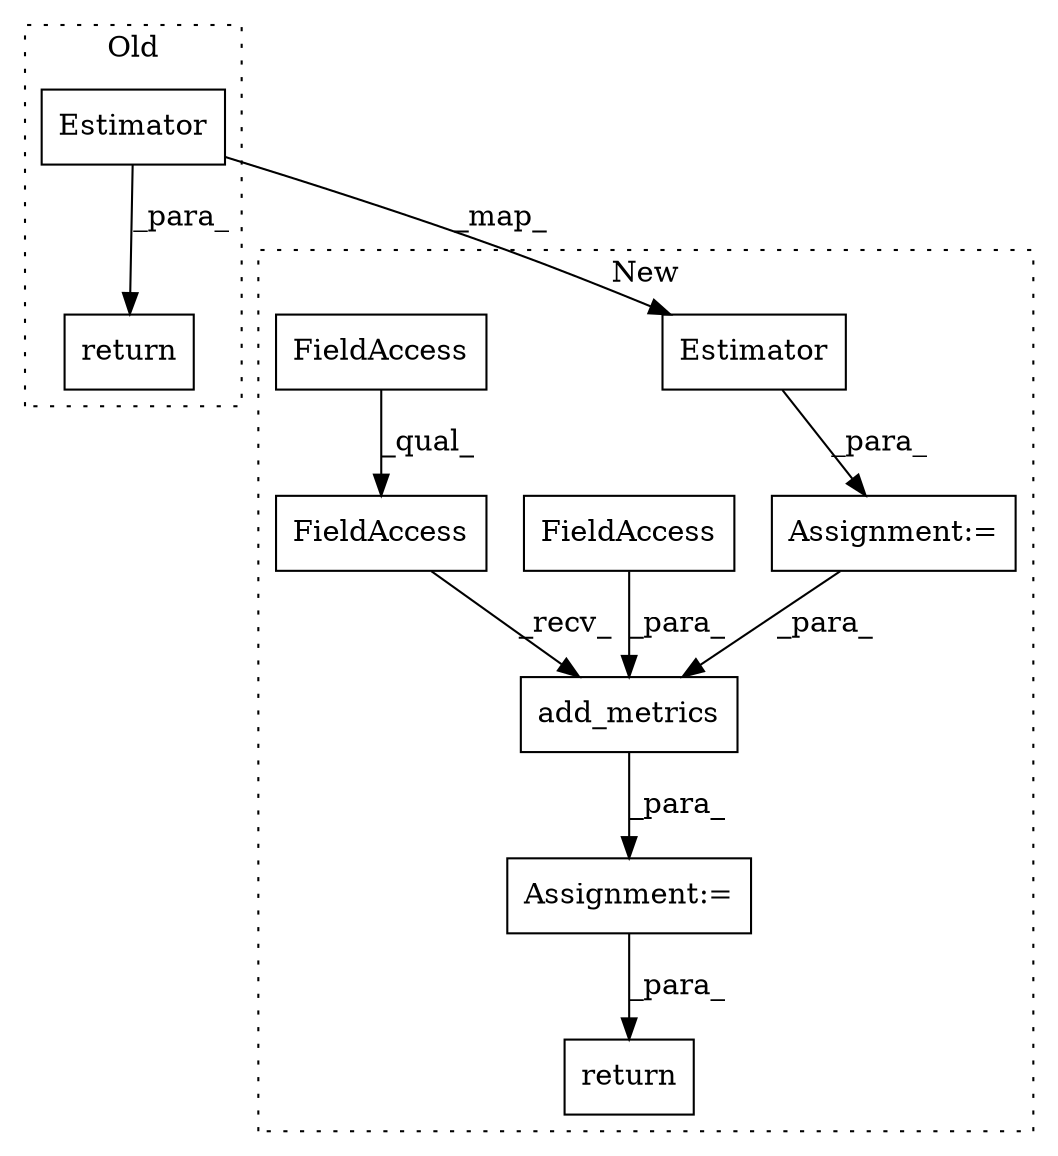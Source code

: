 digraph G {
subgraph cluster0 {
1 [label="Estimator" a="32" s="3043,3069" l="10,1" shape="box"];
4 [label="return" a="41" s="3015" l="7" shape="box"];
label = "Old";
style="dotted";
}
subgraph cluster1 {
2 [label="Estimator" a="32" s="3282,3308" l="10,1" shape="box"];
3 [label="Assignment:=" a="7" s="3260" l="1" shape="box"];
5 [label="return" a="41" s="3392" l="7" shape="box"];
6 [label="Assignment:=" a="7" s="3324" l="1" shape="box"];
7 [label="add_metrics" a="32" s="3354,3385" l="12,1" shape="box"];
8 [label="FieldAccess" a="22" s="3376" l="9" shape="box"];
9 [label="FieldAccess" a="22" s="3325" l="28" shape="box"];
10 [label="FieldAccess" a="22" s="3325" l="18" shape="box"];
label = "New";
style="dotted";
}
1 -> 4 [label="_para_"];
1 -> 2 [label="_map_"];
2 -> 3 [label="_para_"];
3 -> 7 [label="_para_"];
6 -> 5 [label="_para_"];
7 -> 6 [label="_para_"];
8 -> 7 [label="_para_"];
9 -> 7 [label="_recv_"];
10 -> 9 [label="_qual_"];
}